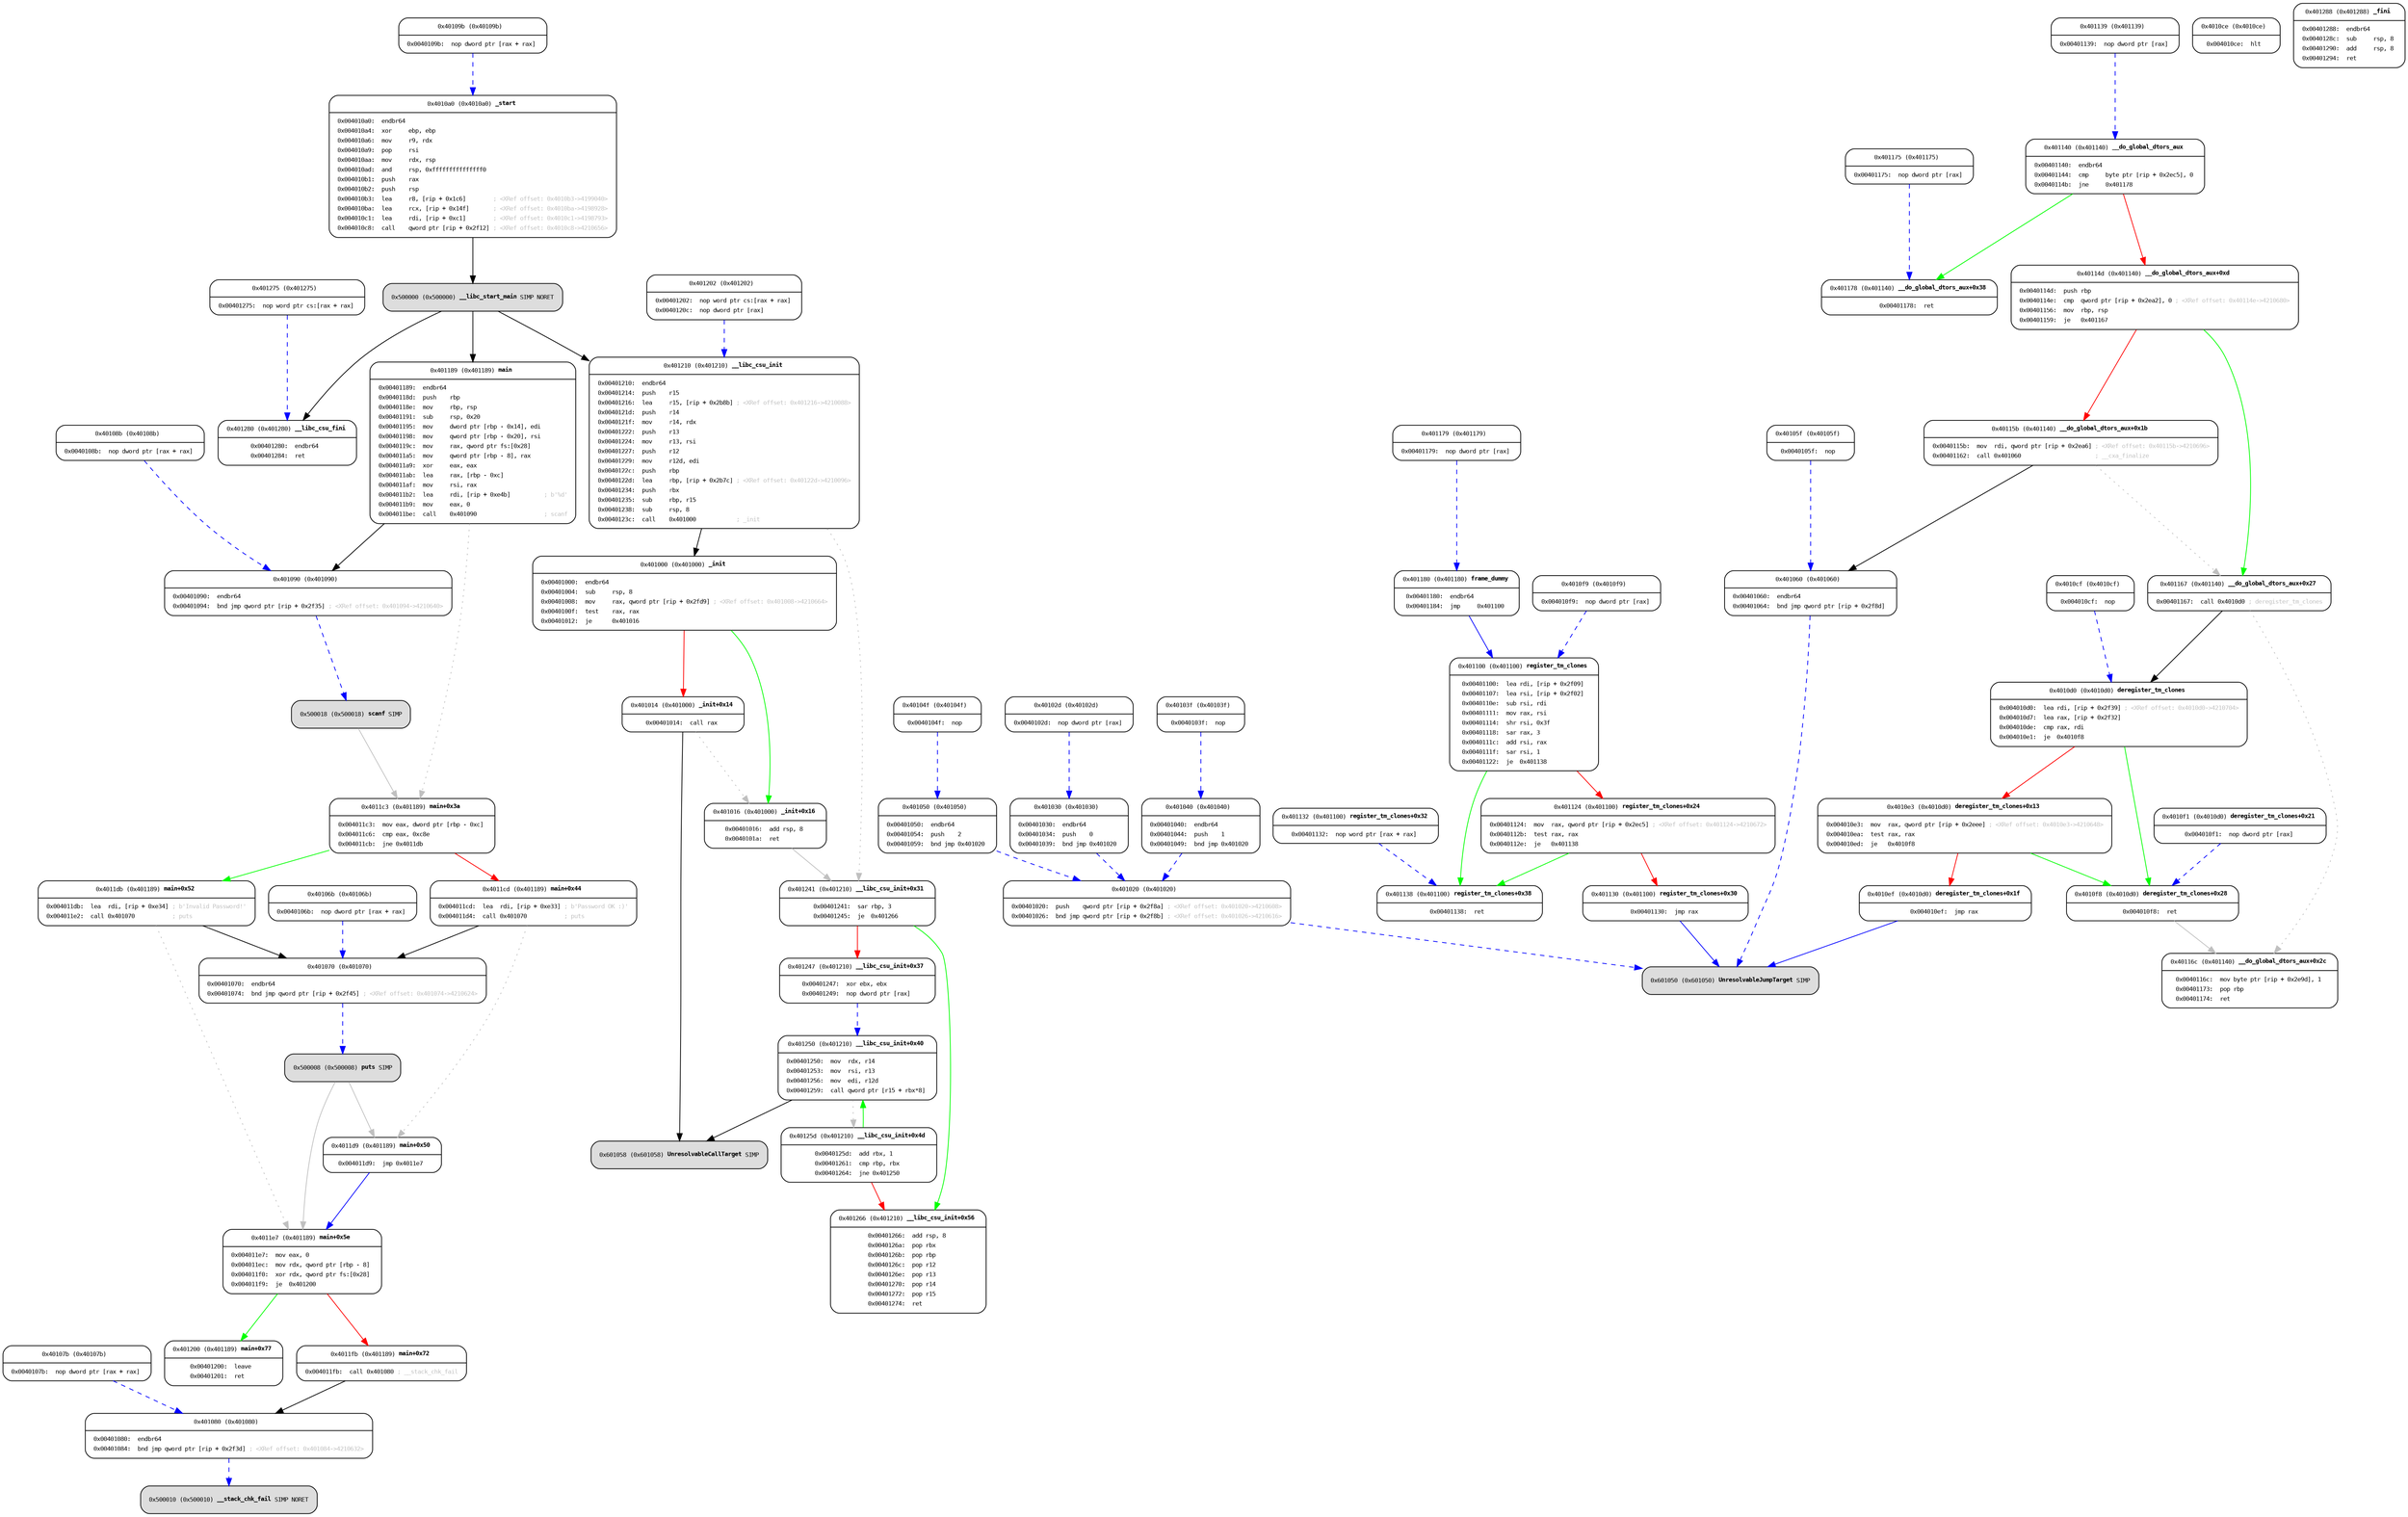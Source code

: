 digraph "" {
	graph [bb="0,0,3422.5,2005",
		labeljust=l,
		newrank=true,
		rankdir=TB
	];
	node [label="\N"];
	1	[fontname=monospace,
		fontsize=8.0,
		height=1.375,
		label=<{ <TABLE BORDER="0" CELLPADDING="1" ALIGN="LEFT"><TR><TD >0x401000</TD><TD >(0x401000)</TD><TD ><B>_init</B></TD><TD></TD></TR></TABLE>|<TABLE BORDER="0" CELLPADDING="1" ALIGN="LEFT"><TR><TD ALIGN="LEFT">0x00401000&#58;&nbsp;</TD><TD ALIGN="LEFT">endbr64</TD><TD></TD><TD></TD></TR><TR><TD ALIGN="LEFT">0x00401004&#58;&nbsp;</TD><TD ALIGN="LEFT">sub</TD><TD ALIGN="LEFT">rsp, 8</TD><TD></TD></TR><TR><TD ALIGN="LEFT">0x00401008&#58;&nbsp;</TD><TD ALIGN="LEFT">mov</TD><TD ALIGN="LEFT">rax, qword ptr [rip + 0x2fd9]</TD><TD ALIGN="LEFT"><FONT COLOR="gray">; &#60;XRef offset&#58; 0x401008-&#62;4210664&#62;</FONT></TD></TR><TR><TD ALIGN="LEFT">0x0040100f&#58;&nbsp;</TD><TD ALIGN="LEFT">test</TD><TD ALIGN="LEFT">rax, rax</TD><TD></TD></TR><TR><TD ALIGN="LEFT">0x00401012&#58;&nbsp;</TD><TD ALIGN="LEFT">je</TD><TD ALIGN="LEFT">0x401016</TD><TD></TD></TR></TABLE> }>,
		pos="203,1220.5",
		shape=Mrecord,
		width=5.6389];
	12	[fontname=monospace,
		fontsize=8.0,
		height=0.65278,
		label=<{ <TABLE BORDER="0" CELLPADDING="1" ALIGN="LEFT"><TR><TD >0x401014</TD><TD >(0x401000)</TD><TD ><B>_init+0x14</B></TD><TD></TD></TR></TABLE>|<TABLE BORDER="0" CELLPADDING="1" ALIGN="LEFT"><TR><TD ALIGN="LEFT">0x00401014&#58;&nbsp;</TD><TD ALIGN="LEFT">call</TD><TD ALIGN="LEFT">rax</TD><TD></TD></TR></TABLE> }>,
		pos="200,1059.5",
		shape=Mrecord,
		width=2.2639];
	1 -> 12	[color=red,
		fontname=monospace,
		fontsize=8.0,
		pos="e,200.42,1082.8 202.09,1171.4 201.61,1146 201.04,1115.5 200.61,1092.9"];
	11	[fontname=monospace,
		fontsize=8.0,
		height=0.83333,
		label=<{ <TABLE BORDER="0" CELLPADDING="1" ALIGN="LEFT"><TR><TD >0x401016</TD><TD >(0x401000)</TD><TD ><B>_init+0x16</B></TD><TD></TD></TR></TABLE>|<TABLE BORDER="0" CELLPADDING="1" ALIGN="LEFT"><TR><TD ALIGN="LEFT">0x00401016&#58;&nbsp;</TD><TD ALIGN="LEFT">add</TD><TD ALIGN="LEFT">rsp, 8</TD><TD></TD></TR><TR><TD ALIGN="LEFT">0x0040101a&#58;&nbsp;</TD><TD ALIGN="LEFT">ret</TD><TD></TD><TD></TD></TR></TABLE> }>,
		pos="310,911.5",
		shape=Mrecord,
		width=2.2639];
	1 -> 11	[color=green,
		fontname=monospace,
		fontsize=8.0,
		pos="e,313.53,941.19 264.44,1171.1 274.55,1160.3 283.75,1148.1 290,1135 318.26,1075.7 317.88,997.53 314.39,951.37"];
	12 -> 11	[color=gray,
		fontname=monospace,
		fontsize=8.0,
		pos="e,288.4,941.17 216.71,1036.3 234.08,1013.3 261.58,976.77 282.23,949.36",
		style=dotted];
	41	[fillcolor="#dddddd",
		fontname=monospace,
		fontsize=8.0,
		height=0.51389,
		label=<{ <TABLE BORDER="0" CELLPADDING="1" ALIGN="LEFT"><TR><TD >0x601058</TD><TD >(0x601058)</TD><TD ><B>UnresolvableCallTarget</B></TD><TD >SIMP</TD></TR></TABLE> }>,
		pos="196,475.5",
		shape=Mrecord,
		style=filled,
		width=3.2778];
	12 -> 41	[color=black,
		fontname=monospace,
		fontsize=8.0,
		pos="e,196.25,493.74 199.7,1036.2 199.14,992.74 198,893.48 198,810 198,810 198,810 198,705.5 198,632.72 196.98,546.93 196.39,503.95"];
	28	[fontname=monospace,
		fontsize=8.0,
		height=0.83333,
		label=<{ <TABLE BORDER="0" CELLPADDING="1" ALIGN="LEFT"><TR><TD >0x401241</TD><TD >(0x401210)</TD><TD ><B>__libc_csu_init+0x31</B></TD><TD></TD></TR></TABLE>|<TABLE BORDER="0" CELLPADDING="1" ALIGN="LEFT"><TR><TD ALIGN="LEFT">0x00401241&#58;&nbsp;</TD><TD ALIGN="LEFT">sar</TD><TD ALIGN="LEFT">rbp, 3</TD><TD></TD></TR><TR><TD ALIGN="LEFT">0x00401245&#58;&nbsp;</TD><TD ALIGN="LEFT">je</TD><TD ALIGN="LEFT">0x401266</TD><TD></TD></TR></TABLE> }>,
		pos="434,809",
		shape=Mrecord,
		width=2.8889];
	11 -> 28	[color=gray,
		fontname=monospace,
		fontsize=8.0,
		pos="e,398.71,838.6 345.2,881.97 359.34,870.51 375.78,857.19 390.64,845.14"];
	44	[fontname=monospace,
		fontsize=8.0,
		height=0.83333,
		label=<{ <TABLE BORDER="0" CELLPADDING="1" ALIGN="LEFT"><TR><TD >0x401020</TD><TD >(0x401020)</TD><TD></TD><TD></TD></TR></TABLE>|<TABLE BORDER="0" CELLPADDING="1" ALIGN="LEFT"><TR><TD ALIGN="LEFT">0x00401020&#58;&nbsp;</TD><TD ALIGN="LEFT">push</TD><TD ALIGN="LEFT">qword ptr [rip + 0x2f8a]</TD><TD ALIGN="LEFT"><FONT COLOR="gray">; &#60;XRef offset&#58; 0x401020-&#62;4210608&#62;</FONT></TD></TR><TR><TD ALIGN="LEFT">0x00401026&#58;&nbsp;</TD><TD ALIGN="LEFT">bnd jmp</TD><TD ALIGN="LEFT">qword ptr [rip + 0x2f8b]</TD><TD ALIGN="LEFT"><FONT COLOR="gray">; &#60;XRef offset&#58; 0x401026-&#62;4210616&#62;</FONT></TD></TR></TABLE> }>,
		pos="2471,809",
		shape=Mrecord,
		width=5.3333];
	26	[fillcolor="#dddddd",
		fontname=monospace,
		fontsize=8.0,
		height=0.51389,
		label=<{ <TABLE BORDER="0" CELLPADDING="1" ALIGN="LEFT"><TR><TD >0x601050</TD><TD >(0x601050)</TD><TD ><B>UnresolvableJumpTarget</B></TD><TD >SIMP</TD></TR></TABLE> }>,
		pos="2597,706.5",
		shape=Mrecord,
		style=filled,
		width=3.2778];
	44 -> 26	[color=blue,
		fontname=monospace,
		fontsize=8.0,
		pos="e,2575.4,724.75 2506.8,779.47 2525.9,764.17 2549.3,745.55 2567.4,731.08",
		style=dashed];
	64	[fontname=monospace,
		fontsize=8.0,
		height=0.65278,
		label=<{ <TABLE BORDER="0" CELLPADDING="1" ALIGN="LEFT"><TR><TD >0x40102d</TD><TD >(0x40102d)</TD><TD></TD><TD></TD></TR></TABLE>|<TABLE BORDER="0" CELLPADDING="1" ALIGN="LEFT"><TR><TD ALIGN="LEFT">0x0040102d&#58;&nbsp;</TD><TD ALIGN="LEFT">nop</TD><TD ALIGN="LEFT">dword ptr [rax]</TD><TD></TD></TR></TABLE> }>,
		pos="2264,1059.5",
		shape=Mrecord,
		width=2.375];
	61	[fontname=monospace,
		fontsize=8.0,
		height=1.0139,
		label=<{ <TABLE BORDER="0" CELLPADDING="1" ALIGN="LEFT"><TR><TD >0x401030</TD><TD >(0x401030)</TD><TD></TD><TD></TD></TR></TABLE>|<TABLE BORDER="0" CELLPADDING="1" ALIGN="LEFT"><TR><TD ALIGN="LEFT">0x00401030&#58;&nbsp;</TD><TD ALIGN="LEFT">endbr64</TD><TD></TD><TD></TD></TR><TR><TD ALIGN="LEFT">0x00401034&#58;&nbsp;</TD><TD ALIGN="LEFT">push</TD><TD ALIGN="LEFT">0</TD><TD></TD></TR><TR><TD ALIGN="LEFT">0x00401039&#58;&nbsp;</TD><TD ALIGN="LEFT">bnd jmp</TD><TD ALIGN="LEFT">0x401020</TD><TD></TD></TR></TABLE> }>,
		pos="2264,911.5",
		shape=Mrecord,
		width=2.1944];
	64 -> 61	[color=blue,
		fontname=monospace,
		fontsize=8.0,
		pos="e,2264,947.69 2264,1036.3 2264,1015.6 2264,983.87 2264,957.76",
		style=dashed];
	61 -> 44	[color=blue,
		fontname=monospace,
		fontsize=8.0,
		pos="e,2412.1,838.57 2336.1,875.49 2357.9,864.93 2381.6,853.38 2403.1,842.96",
		style=dashed];
	65	[fontname=monospace,
		fontsize=8.0,
		height=0.65278,
		label=<{ <TABLE BORDER="0" CELLPADDING="1" ALIGN="LEFT"><TR><TD >0x40103f</TD><TD >(0x40103f)</TD><TD></TD><TD></TD></TR></TABLE>|<TABLE BORDER="0" CELLPADDING="1" ALIGN="LEFT"><TR><TD ALIGN="LEFT">0x0040103f&#58;&nbsp;</TD><TD ALIGN="LEFT">nop</TD><TD></TD><TD></TD></TR></TABLE> }>,
		pos="2440,1059.5",
		shape=Mrecord,
		width=1.625];
	62	[fontname=monospace,
		fontsize=8.0,
		height=1.0139,
		label=<{ <TABLE BORDER="0" CELLPADDING="1" ALIGN="LEFT"><TR><TD >0x401040</TD><TD >(0x401040)</TD><TD></TD><TD></TD></TR></TABLE>|<TABLE BORDER="0" CELLPADDING="1" ALIGN="LEFT"><TR><TD ALIGN="LEFT">0x00401040&#58;&nbsp;</TD><TD ALIGN="LEFT">endbr64</TD><TD></TD><TD></TD></TR><TR><TD ALIGN="LEFT">0x00401044&#58;&nbsp;</TD><TD ALIGN="LEFT">push</TD><TD ALIGN="LEFT">1</TD><TD></TD></TR><TR><TD ALIGN="LEFT">0x00401049&#58;&nbsp;</TD><TD ALIGN="LEFT">bnd jmp</TD><TD ALIGN="LEFT">0x401020</TD><TD></TD></TR></TABLE> }>,
		pos="2440,911.5",
		shape=Mrecord,
		width=2.1944];
	65 -> 62	[color=blue,
		fontname=monospace,
		fontsize=8.0,
		pos="e,2440,947.69 2440,1036.3 2440,1015.6 2440,983.87 2440,957.76",
		style=dashed];
	62 -> 44	[color=blue,
		fontname=monospace,
		fontsize=8.0,
		pos="e,2462.2,838.66 2450.8,875.35 2453.5,866.63 2456.4,857.24 2459.2,848.38",
		style=dashed];
	66	[fontname=monospace,
		fontsize=8.0,
		height=0.65278,
		label=<{ <TABLE BORDER="0" CELLPADDING="1" ALIGN="LEFT"><TR><TD >0x40104f</TD><TD >(0x40104f)</TD><TD></TD><TD></TD></TR></TABLE>|<TABLE BORDER="0" CELLPADDING="1" ALIGN="LEFT"><TR><TD ALIGN="LEFT">0x0040104f&#58;&nbsp;</TD><TD ALIGN="LEFT">nop</TD><TD></TD><TD></TD></TR></TABLE> }>,
		pos="2616,1059.5",
		shape=Mrecord,
		width=1.625];
	63	[fontname=monospace,
		fontsize=8.0,
		height=1.0139,
		label=<{ <TABLE BORDER="0" CELLPADDING="1" ALIGN="LEFT"><TR><TD >0x401050</TD><TD >(0x401050)</TD><TD></TD><TD></TD></TR></TABLE>|<TABLE BORDER="0" CELLPADDING="1" ALIGN="LEFT"><TR><TD ALIGN="LEFT">0x00401050&#58;&nbsp;</TD><TD ALIGN="LEFT">endbr64</TD><TD></TD><TD></TD></TR><TR><TD ALIGN="LEFT">0x00401054&#58;&nbsp;</TD><TD ALIGN="LEFT">push</TD><TD ALIGN="LEFT">2</TD><TD></TD></TR><TR><TD ALIGN="LEFT">0x00401059&#58;&nbsp;</TD><TD ALIGN="LEFT">bnd jmp</TD><TD ALIGN="LEFT">0x401020</TD><TD></TD></TR></TABLE> }>,
		pos="2616,911.5",
		shape=Mrecord,
		width=2.1944];
	66 -> 63	[color=blue,
		fontname=monospace,
		fontsize=8.0,
		pos="e,2616,947.69 2616,1036.3 2616,1015.6 2616,983.87 2616,957.76",
		style=dashed];
	63 -> 44	[color=blue,
		fontname=monospace,
		fontsize=8.0,
		pos="e,2512.3,838.66 2565.3,875.35 2550.8,865.32 2535.1,854.4 2520.7,844.42",
		style=dashed];
	45	[fontname=monospace,
		fontsize=8.0,
		height=0.65278,
		label=<{ <TABLE BORDER="0" CELLPADDING="1" ALIGN="LEFT"><TR><TD >0x40105f</TD><TD >(0x40105f)</TD><TD></TD><TD></TD></TR></TABLE>|<TABLE BORDER="0" CELLPADDING="1" ALIGN="LEFT"><TR><TD ALIGN="LEFT">0x0040105f&#58;&nbsp;</TD><TD ALIGN="LEFT">nop</TD><TD></TD><TD></TD></TR></TABLE> }>,
		pos="2346,1420.5",
		shape=Mrecord,
		width=1.625];
	25	[fontname=monospace,
		fontsize=8.0,
		height=0.83333,
		label=<{ <TABLE BORDER="0" CELLPADDING="1" ALIGN="LEFT"><TR><TD >0x401060</TD><TD >(0x401060)</TD><TD></TD><TD></TD></TR></TABLE>|<TABLE BORDER="0" CELLPADDING="1" ALIGN="LEFT"><TR><TD ALIGN="LEFT">0x00401060&#58;&nbsp;</TD><TD ALIGN="LEFT">endbr64</TD><TD></TD><TD></TD></TR><TR><TD ALIGN="LEFT">0x00401064&#58;&nbsp;</TD><TD ALIGN="LEFT">bnd jmp</TD><TD ALIGN="LEFT">qword ptr [rip + 0x2f8d]</TD><TD></TD></TR></TABLE> }>,
		pos="2346,1220.5",
		shape=Mrecord,
		width=3.1944];
	45 -> 25	[color=blue,
		fontname=monospace,
		fontsize=8.0,
		pos="e,2346,1250.1 2346,1397.2 2346,1364 2346,1301.1 2346,1260.3",
		style=dashed];
	25 -> 26	[color=blue,
		fontname=monospace,
		fontsize=8.0,
		pos="e,2620.2,724.58 2461.4,1204.7 2547,1191.3 2653.8,1168.4 2683,1135 2759.3,1047.7 2722.6,989.43 2704,875 2696.8,830.61 2696.1,816.97 \
2672,779 2660.5,760.8 2643.3,743.98 2628.3,731.22",
		style=dashed];
	46	[fontname=monospace,
		fontsize=8.0,
		height=0.65278,
		label=<{ <TABLE BORDER="0" CELLPADDING="1" ALIGN="LEFT"><TR><TD >0x40106b</TD><TD >(0x40106b)</TD><TD></TD><TD></TD></TR></TABLE>|<TABLE BORDER="0" CELLPADDING="1" ALIGN="LEFT"><TR><TD ALIGN="LEFT">0x0040106b&#58;&nbsp;</TD><TD ALIGN="LEFT">nop</TD><TD ALIGN="LEFT">dword ptr [rax + rax]</TD><TD></TD></TR></TABLE> }>,
		pos="1013,809",
		shape=Mrecord,
		width=2.75];
	33	[fontname=monospace,
		fontsize=8.0,
		height=0.83333,
		label=<{ <TABLE BORDER="0" CELLPADDING="1" ALIGN="LEFT"><TR><TD >0x401070</TD><TD >(0x401070)</TD><TD></TD><TD></TD></TR></TABLE>|<TABLE BORDER="0" CELLPADDING="1" ALIGN="LEFT"><TR><TD ALIGN="LEFT">0x00401070&#58;&nbsp;</TD><TD ALIGN="LEFT">endbr64</TD><TD></TD><TD></TD></TR><TR><TD ALIGN="LEFT">0x00401074&#58;&nbsp;</TD><TD ALIGN="LEFT">bnd jmp</TD><TD ALIGN="LEFT">qword ptr [rip + 0x2f45]</TD><TD ALIGN="LEFT"><FONT COLOR="gray">; &#60;XRef offset&#58; 0x401074-&#62;4210624&#62;</FONT></TD></TR></TABLE> }>,
		pos="1013,706.5",
		shape=Mrecord,
		width=5.3333];
	46 -> 33	[color=blue,
		fontname=monospace,
		fontsize=8.0,
		pos="e,1013,736.24 1013,785.7 1013,774.2 1013,759.84 1013,746.57",
		style=dashed];
	34	[fillcolor="#dddddd",
		fontname=monospace,
		fontsize=8.0,
		height=0.51389,
		label=<{ <TABLE BORDER="0" CELLPADDING="1" ALIGN="LEFT"><TR><TD >0x500008</TD><TD >(0x500008)</TD><TD ><B>puts</B></TD><TD >SIMP</TD></TR></TABLE> }>,
		pos="1013,591",
		shape=Mrecord,
		style=filled,
		width=2.1528];
	33 -> 34	[color=blue,
		fontname=monospace,
		fontsize=8.0,
		pos="e,1013,609.32 1013,676.86 1013,659.24 1013,636.78 1013,619.4",
		style=dashed];
	47	[fontname=monospace,
		fontsize=8.0,
		height=0.65278,
		label=<{ <TABLE BORDER="0" CELLPADDING="1" ALIGN="LEFT"><TR><TD >0x40107b</TD><TD >(0x40107b)</TD><TD></TD><TD></TD></TR></TABLE>|<TABLE BORDER="0" CELLPADDING="1" ALIGN="LEFT"><TR><TD ALIGN="LEFT">0x0040107b&#58;&nbsp;</TD><TD ALIGN="LEFT">nop</TD><TD ALIGN="LEFT">dword ptr [rax + rax]</TD><TD></TD></TR></TABLE> }>,
		pos="1261,199",
		shape=Mrecord,
		width=2.75];
	38	[fontname=monospace,
		fontsize=8.0,
		height=0.83333,
		label=<{ <TABLE BORDER="0" CELLPADDING="1" ALIGN="LEFT"><TR><TD >0x401080</TD><TD >(0x401080)</TD><TD></TD><TD></TD></TR></TABLE>|<TABLE BORDER="0" CELLPADDING="1" ALIGN="LEFT"><TR><TD ALIGN="LEFT">0x00401080&#58;&nbsp;</TD><TD ALIGN="LEFT">endbr64</TD><TD></TD><TD></TD></TR><TR><TD ALIGN="LEFT">0x00401084&#58;&nbsp;</TD><TD ALIGN="LEFT">bnd jmp</TD><TD ALIGN="LEFT">qword ptr [rip + 0x2f3d]</TD><TD ALIGN="LEFT"><FONT COLOR="gray">; &#60;XRef offset&#58; 0x401084-&#62;4210632&#62;</FONT></TD></TR></TABLE> }>,
		pos="1057,103",
		shape=Mrecord,
		width=5.3333];
	47 -> 38	[color=blue,
		fontname=monospace,
		fontsize=8.0,
		pos="e,1119.2,132.67 1213.2,175.96 1188,164.36 1156.6,149.9 1128.6,136.99",
		style=dashed];
	39	[fillcolor="#dddddd",
		fontname=monospace,
		fontsize=8.0,
		height=0.51389,
		label=<{ <TABLE BORDER="0" CELLPADDING="1" ALIGN="LEFT"><TR><TD >0x500010</TD><TD >(0x500010)</TD><TD ><B>__stack_chk_fail</B></TD><TD >SIMP NORET</TD></TR></TABLE> }>,
		pos="1057,18.5",
		shape=Mrecord,
		style=filled,
		width=3.2778];
	38 -> 39	[color=blue,
		fontname=monospace,
		fontsize=8.0,
		pos="e,1057,36.914 1057,73.146 1057,64.651 1057,55.383 1057,46.977",
		style=dashed];
	48	[fontname=monospace,
		fontsize=8.0,
		height=0.65278,
		label=<{ <TABLE BORDER="0" CELLPADDING="1" ALIGN="LEFT"><TR><TD >0x40108b</TD><TD >(0x40108b)</TD><TD></TD><TD></TD></TR></TABLE>|<TABLE BORDER="0" CELLPADDING="1" ALIGN="LEFT"><TR><TD ALIGN="LEFT">0x0040108b&#58;&nbsp;</TD><TD ALIGN="LEFT">nop</TD><TD ALIGN="LEFT">dword ptr [rax + rax]</TD><TD></TD></TR></TABLE> }>,
		pos="1106,1420.5",
		shape=Mrecord,
		width=2.75];
	19	[fontname=monospace,
		fontsize=8.0,
		height=0.83333,
		label=<{ <TABLE BORDER="0" CELLPADDING="1" ALIGN="LEFT"><TR><TD >0x401090</TD><TD >(0x401090)</TD><TD></TD><TD></TD></TR></TABLE>|<TABLE BORDER="0" CELLPADDING="1" ALIGN="LEFT"><TR><TD ALIGN="LEFT">0x00401090&#58;&nbsp;</TD><TD ALIGN="LEFT">endbr64</TD><TD></TD><TD></TD></TR><TR><TD ALIGN="LEFT">0x00401094&#58;&nbsp;</TD><TD ALIGN="LEFT">bnd jmp</TD><TD ALIGN="LEFT">qword ptr [rip + 0x2f35]</TD><TD ALIGN="LEFT"><FONT COLOR="gray">; &#60;XRef offset&#58; 0x401094-&#62;4210640&#62;</FONT></TD></TR></TABLE> }>,
		pos="868,1220.5",
		shape=Mrecord,
		width=5.3333];
	48 -> 19	[color=blue,
		fontname=monospace,
		fontsize=8.0,
		pos="e,917.3,1250.1 1087.2,1397.1 1066.5,1373.1 1031.5,1334.6 997,1306 974.99,1287.7 948.88,1270 925.93,1255.5",
		style=dashed];
	24	[fillcolor="#dddddd",
		fontname=monospace,
		fontsize=8.0,
		height=0.51389,
		label=<{ <TABLE BORDER="0" CELLPADDING="1" ALIGN="LEFT"><TR><TD >0x500018</TD><TD >(0x500018)</TD><TD ><B>scanf</B></TD><TD >SIMP</TD></TR></TABLE> }>,
		pos="812,1059.5",
		shape=Mrecord,
		style=filled,
		width=2.2083];
	19 -> 24	[color=blue,
		fontname=monospace,
		fontsize=8.0,
		pos="e,818.09,1077.8 857.86,1190.7 847.53,1161.4 831.63,1116.2 821.53,1087.6",
		style=dashed];
	49	[fontname=monospace,
		fontsize=8.0,
		height=0.65278,
		label=<{ <TABLE BORDER="0" CELLPADDING="1" ALIGN="LEFT"><TR><TD >0x40109b</TD><TD >(0x40109b)</TD><TD></TD><TD></TD></TR></TABLE>|<TABLE BORDER="0" CELLPADDING="1" ALIGN="LEFT"><TR><TD ALIGN="LEFT">0x0040109b&#58;&nbsp;</TD><TD ALIGN="LEFT">nop</TD><TD ALIGN="LEFT">dword ptr [rax + rax]</TD><TD></TD></TR></TABLE> }>,
		pos="648,1962",
		shape=Mrecord,
		width=2.75];
	0	[fontname=monospace,
		fontsize=8.0,
		height=2.6389,
		label=<{ <TABLE BORDER="0" CELLPADDING="1" ALIGN="LEFT"><TR><TD >0x4010a0</TD><TD >(0x4010a0)</TD><TD ><B>_start</B></TD><TD></TD></TR></TABLE>|<TABLE BORDER="0" CELLPADDING="1" ALIGN="LEFT"><TR><TD ALIGN="LEFT">0x004010a0&#58;&nbsp;</TD><TD ALIGN="LEFT">endbr64</TD><TD></TD><TD></TD></TR><TR><TD ALIGN="LEFT">0x004010a4&#58;&nbsp;</TD><TD ALIGN="LEFT">xor</TD><TD ALIGN="LEFT">ebp, ebp</TD><TD></TD></TR><TR><TD ALIGN="LEFT">0x004010a6&#58;&nbsp;</TD><TD ALIGN="LEFT">mov</TD><TD ALIGN="LEFT">r9, rdx</TD><TD></TD></TR><TR><TD ALIGN="LEFT">0x004010a9&#58;&nbsp;</TD><TD ALIGN="LEFT">pop</TD><TD ALIGN="LEFT">rsi</TD><TD></TD></TR><TR><TD ALIGN="LEFT">0x004010aa&#58;&nbsp;</TD><TD ALIGN="LEFT">mov</TD><TD ALIGN="LEFT">rdx, rsp</TD><TD></TD></TR><TR><TD ALIGN="LEFT">0x004010ad&#58;&nbsp;</TD><TD ALIGN="LEFT">and</TD><TD ALIGN="LEFT">rsp, 0xfffffffffffffff0</TD><TD></TD></TR><TR><TD ALIGN="LEFT">0x004010b1&#58;&nbsp;</TD><TD ALIGN="LEFT">push</TD><TD ALIGN="LEFT">rax</TD><TD></TD></TR><TR><TD ALIGN="LEFT">0x004010b2&#58;&nbsp;</TD><TD ALIGN="LEFT">push</TD><TD ALIGN="LEFT">rsp</TD><TD></TD></TR><TR><TD ALIGN="LEFT">0x004010b3&#58;&nbsp;</TD><TD ALIGN="LEFT">lea</TD><TD ALIGN="LEFT">r8, [rip + 0x1c6]</TD><TD ALIGN="LEFT"><FONT COLOR="gray">; &#60;XRef offset&#58; 0x4010b3-&#62;4199040&#62;</FONT></TD></TR><TR><TD ALIGN="LEFT">0x004010ba&#58;&nbsp;</TD><TD ALIGN="LEFT">lea</TD><TD ALIGN="LEFT">rcx, [rip + 0x14f]</TD><TD ALIGN="LEFT"><FONT COLOR="gray">; &#60;XRef offset&#58; 0x4010ba-&#62;4198928&#62;</FONT></TD></TR><TR><TD ALIGN="LEFT">0x004010c1&#58;&nbsp;</TD><TD ALIGN="LEFT">lea</TD><TD ALIGN="LEFT">rdi, [rip + 0xc1]</TD><TD ALIGN="LEFT"><FONT COLOR="gray">; &#60;XRef offset&#58; 0x4010c1-&#62;4198793&#62;</FONT></TD></TR><TR><TD ALIGN="LEFT">0x004010c8&#58;&nbsp;</TD><TD ALIGN="LEFT">call</TD><TD ALIGN="LEFT">qword ptr [rip + 0x2f12]</TD><TD ALIGN="LEFT"><FONT COLOR="gray">; &#60;XRef offset&#58; 0x4010c8-&#62;4210656&#62;</FONT></TD></TR></TABLE> }>,
		pos="648,1788",
		shape=Mrecord,
		width=5.3333];
	49 -> 0	[color=blue,
		fontname=monospace,
		fontsize=8.0,
		pos="e,648,1882.7 648,1938.9 648,1926.6 648,1910.3 648,1893",
		style=dashed];
	10	[fillcolor="#dddddd",
		fontname=monospace,
		fontsize=8.0,
		height=0.51389,
		label=<{ <TABLE BORDER="0" CELLPADDING="1" ALIGN="LEFT"><TR><TD >0x500000</TD><TD >(0x500000)</TD><TD ><B>__libc_start_main</B></TD><TD >SIMP NORET</TD></TR></TABLE> }>,
		pos="648,1614",
		shape=Mrecord,
		style=filled,
		width=3.3333];
	0 -> 10	[color=black,
		fontname=monospace,
		fontsize=8.0,
		pos="e,648,1632.1 648,1693.5 648,1674.8 648,1656.6 648,1642.5"];
	50	[fontname=monospace,
		fontsize=8.0,
		height=0.65278,
		label=<{ <TABLE BORDER="0" CELLPADDING="1" ALIGN="LEFT"><TR><TD >0x4010ce</TD><TD >(0x4010ce)</TD><TD></TD><TD></TD></TR></TABLE>|<TABLE BORDER="0" CELLPADDING="1" ALIGN="LEFT"><TR><TD ALIGN="LEFT">0x004010ce&#58;&nbsp;</TD><TD ALIGN="LEFT">hlt</TD><TD></TD><TD></TD></TR></TABLE> }>,
		pos="1681,1962",
		shape=Mrecord,
		width=1.625];
	51	[fontname=monospace,
		fontsize=8.0,
		height=0.65278,
		label=<{ <TABLE BORDER="0" CELLPADDING="1" ALIGN="LEFT"><TR><TD >0x4010cf</TD><TD >(0x4010cf)</TD><TD></TD><TD></TD></TR></TABLE>|<TABLE BORDER="0" CELLPADDING="1" ALIGN="LEFT"><TR><TD ALIGN="LEFT">0x004010cf&#58;&nbsp;</TD><TD ALIGN="LEFT">nop</TD><TD></TD><TD></TD></TR></TABLE> }>,
		pos="1671,1220.5",
		shape=Mrecord,
		width=1.625];
	2	[fontname=monospace,
		fontsize=8.0,
		height=1.1944,
		label=<{ <TABLE BORDER="0" CELLPADDING="1" ALIGN="LEFT"><TR><TD >0x4010d0</TD><TD >(0x4010d0)</TD><TD ><B>deregister_tm_clones</B></TD><TD></TD></TR></TABLE>|<TABLE BORDER="0" CELLPADDING="1" ALIGN="LEFT"><TR><TD ALIGN="LEFT">0x004010d0&#58;&nbsp;</TD><TD ALIGN="LEFT">lea</TD><TD ALIGN="LEFT">rdi, [rip + 0x2f39]</TD><TD ALIGN="LEFT"><FONT COLOR="gray">; &#60;XRef offset&#58; 0x4010d0-&#62;4210704&#62;</FONT></TD></TR><TR><TD ALIGN="LEFT">0x004010d7&#58;&nbsp;</TD><TD ALIGN="LEFT">lea</TD><TD ALIGN="LEFT">rax, [rip + 0x2f32]</TD><TD></TD></TR><TR><TD ALIGN="LEFT">0x004010de&#58;&nbsp;</TD><TD ALIGN="LEFT">cmp</TD><TD ALIGN="LEFT">rax, rdi</TD><TD></TD></TR><TR><TD ALIGN="LEFT">0x004010e1&#58;&nbsp;</TD><TD ALIGN="LEFT">je</TD><TD ALIGN="LEFT">0x4010f8</TD><TD></TD></TR></TABLE> }>,
		pos="1665,1059.5",
		shape=Mrecord,
		width=4.7639];
	51 -> 2	[color=blue,
		fontname=monospace,
		fontsize=8.0,
		pos="e,1666.6,1102.1 1670.2,1197.4 1669.3,1175.5 1668,1141.2 1667,1112.4",
		style=dashed];
	14	[fontname=monospace,
		fontsize=8.0,
		height=1.0139,
		label=<{ <TABLE BORDER="0" CELLPADDING="1" ALIGN="LEFT"><TR><TD >0x4010e3</TD><TD >(0x4010d0)</TD><TD ><B>deregister_tm_clones+0x13</B></TD><TD></TD></TR></TABLE>|<TABLE BORDER="0" CELLPADDING="1" ALIGN="LEFT"><TR><TD ALIGN="LEFT">0x004010e3&#58;&nbsp;</TD><TD ALIGN="LEFT">mov</TD><TD ALIGN="LEFT">rax, qword ptr [rip + 0x2eee]</TD><TD ALIGN="LEFT"><FONT COLOR="gray">; &#60;XRef offset&#58; 0x4010e3-&#62;4210648&#62;</FONT></TD></TR><TR><TD ALIGN="LEFT">0x004010ea&#58;&nbsp;</TD><TD ALIGN="LEFT">test</TD><TD ALIGN="LEFT">rax, rax</TD><TD></TD></TR><TR><TD ALIGN="LEFT">0x004010ed&#58;&nbsp;</TD><TD ALIGN="LEFT">je</TD><TD ALIGN="LEFT">0x4010f8</TD><TD></TD></TR></TABLE> }>,
		pos="1970,911.5",
		shape=Mrecord,
		width=5.4583];
	2 -> 14	[color=red,
		fontname=monospace,
		fontsize=8.0,
		pos="e,1896.8,947.53 1752,1016.9 1794.6,996.44 1845.7,971.99 1887.7,951.88"];
	13	[fontname=monospace,
		fontsize=8.0,
		height=0.65278,
		label=<{ <TABLE BORDER="0" CELLPADDING="1" ALIGN="LEFT"><TR><TD >0x4010f8</TD><TD >(0x4010d0)</TD><TD ><B>deregister_tm_clones+0x28</B></TD><TD></TD></TR></TABLE>|<TABLE BORDER="0" CELLPADDING="1" ALIGN="LEFT"><TR><TD ALIGN="LEFT">0x004010f8&#58;&nbsp;</TD><TD ALIGN="LEFT">ret</TD><TD></TD><TD></TD></TR></TABLE> }>,
		pos="1621,809",
		shape=Mrecord,
		width=3.1944];
	2 -> 13	[color=green,
		fontname=monospace,
		fontsize=8.0,
		pos="e,1563.2,832.13 1581.8,1016.9 1555.9,999.46 1530.3,976.48 1516,948 1501.4,919.02 1500.2,903.34 1516,875 1524.7,859.34 1538.9,846.98 \
1554.1,837.43"];
	20	[fontname=monospace,
		fontsize=8.0,
		height=0.65278,
		label=<{ <TABLE BORDER="0" CELLPADDING="1" ALIGN="LEFT"><TR><TD >0x4010ef</TD><TD >(0x4010d0)</TD><TD ><B>deregister_tm_clones+0x1f</B></TD><TD></TD></TR></TABLE>|<TABLE BORDER="0" CELLPADDING="1" ALIGN="LEFT"><TR><TD ALIGN="LEFT">0x004010ef&#58;&nbsp;</TD><TD ALIGN="LEFT">jmp</TD><TD ALIGN="LEFT">rax</TD><TD></TD></TR></TABLE> }>,
		pos="2074,809",
		shape=Mrecord,
		width=3.1944];
	14 -> 20	[color=red,
		fontname=monospace,
		fontsize=8.0,
		pos="e,2051.1,832.11 2006.4,875.35 2018.6,863.56 2032,850.54 2043.7,839.25"];
	14 -> 13	[color=green,
		fontname=monospace,
		fontsize=8.0,
		pos="e,1697.5,832.02 1848.4,875.49 1801.9,862.09 1749.8,847.09 1707.2,834.83"];
	20 -> 26	[color=blue,
		fontname=monospace,
		fontsize=8.0,
		pos="e,2508.4,724.52 2188.8,785.94 2281.4,768.14 2410.4,743.36 2498.4,726.44"];
	57	[fontname=monospace,
		fontsize=8.0,
		height=0.65278,
		label=<{ <TABLE BORDER="0" CELLPADDING="1" ALIGN="LEFT"><TR><TD >0x4010f1</TD><TD >(0x4010d0)</TD><TD ><B>deregister_tm_clones+0x21</B></TD><TD></TD></TR></TABLE>|<TABLE BORDER="0" CELLPADDING="1" ALIGN="LEFT"><TR><TD ALIGN="LEFT">0x004010f1&#58;&nbsp;</TD><TD ALIGN="LEFT">nop</TD><TD ALIGN="LEFT">dword ptr [rax]</TD><TD></TD></TR></TABLE> }>,
		pos="1640,911.5",
		shape=Mrecord,
		width=3.1944];
	57 -> 13	[color=blue,
		fontname=monospace,
		fontsize=8.0,
		pos="e,1625.2,832.24 1635.8,888.2 1633.2,874.66 1629.9,857.17 1627.1,842.16",
		style=dashed];
	27	[fontname=monospace,
		fontsize=8.0,
		height=1.0139,
		label=<{ <TABLE BORDER="0" CELLPADDING="1" ALIGN="LEFT"><TR><TD >0x40116c</TD><TD >(0x401140)</TD><TD ><B>__do_global_dtors_aux+0x2c</B></TD><TD></TD></TR></TABLE>|<TABLE BORDER="0" CELLPADDING="1" ALIGN="LEFT"><TR><TD ALIGN="LEFT">0x0040116c&#58;&nbsp;</TD><TD ALIGN="LEFT">mov</TD><TD ALIGN="LEFT">byte ptr [rip + 0x2e9d], 1</TD><TD></TD></TR><TR><TD ALIGN="LEFT">0x00401173&#58;&nbsp;</TD><TD ALIGN="LEFT">pop</TD><TD ALIGN="LEFT">rbp</TD><TD></TD></TR><TR><TD ALIGN="LEFT">0x00401174&#58;&nbsp;</TD><TD ALIGN="LEFT">ret</TD><TD></TD><TD></TD></TR></TABLE> }>,
		pos="1549,706.5",
		shape=Mrecord,
		width=3.2639];
	13 -> 27	[color=gray,
		fontname=monospace,
		fontsize=8.0,
		pos="e,1574.3,742.77 1605,785.7 1597.7,775.45 1588.7,762.94 1580.1,750.95"];
	52	[fontname=monospace,
		fontsize=8.0,
		height=0.65278,
		label=<{ <TABLE BORDER="0" CELLPADDING="1" ALIGN="LEFT"><TR><TD >0x4010f9</TD><TD >(0x4010f9)</TD><TD></TD><TD></TD></TR></TABLE>|<TABLE BORDER="0" CELLPADDING="1" ALIGN="LEFT"><TR><TD ALIGN="LEFT">0x004010f9&#58;&nbsp;</TD><TD ALIGN="LEFT">nop</TD><TD ALIGN="LEFT">dword ptr [rax]</TD><TD></TD></TR></TABLE> }>,
		pos="3207,1220.5",
		shape=Mrecord,
		width=2.375];
	3	[fontname=monospace,
		fontsize=8.0,
		height=2.0972,
		label=<{ <TABLE BORDER="0" CELLPADDING="1" ALIGN="LEFT"><TR><TD >0x401100</TD><TD >(0x401100)</TD><TD ><B>register_tm_clones</B></TD><TD></TD></TR></TABLE>|<TABLE BORDER="0" CELLPADDING="1" ALIGN="LEFT"><TR><TD ALIGN="LEFT">0x00401100&#58;&nbsp;</TD><TD ALIGN="LEFT">lea</TD><TD ALIGN="LEFT">rdi, [rip + 0x2f09]</TD><TD></TD></TR><TR><TD ALIGN="LEFT">0x00401107&#58;&nbsp;</TD><TD ALIGN="LEFT">lea</TD><TD ALIGN="LEFT">rsi, [rip + 0x2f02]</TD><TD></TD></TR><TR><TD ALIGN="LEFT">0x0040110e&#58;&nbsp;</TD><TD ALIGN="LEFT">sub</TD><TD ALIGN="LEFT">rsi, rdi</TD><TD></TD></TR><TR><TD ALIGN="LEFT">0x00401111&#58;&nbsp;</TD><TD ALIGN="LEFT">mov</TD><TD ALIGN="LEFT">rax, rsi</TD><TD></TD></TR><TR><TD ALIGN="LEFT">0x00401114&#58;&nbsp;</TD><TD ALIGN="LEFT">shr</TD><TD ALIGN="LEFT">rsi, 0x3f</TD><TD></TD></TR><TR><TD ALIGN="LEFT">0x00401118&#58;&nbsp;</TD><TD ALIGN="LEFT">sar</TD><TD ALIGN="LEFT">rax, 3</TD><TD></TD></TR><TR><TD ALIGN="LEFT">0x0040111c&#58;&nbsp;</TD><TD ALIGN="LEFT">add</TD><TD ALIGN="LEFT">rsi, rax</TD><TD></TD></TR><TR><TD ALIGN="LEFT">0x0040111f&#58;&nbsp;</TD><TD ALIGN="LEFT">sar</TD><TD ALIGN="LEFT">rsi, 1</TD><TD></TD></TR><TR><TD ALIGN="LEFT">0x00401122&#58;&nbsp;</TD><TD ALIGN="LEFT">je</TD><TD ALIGN="LEFT">0x401138</TD><TD></TD></TR></TABLE> }>,
		pos="3113,1059.5",
		shape=Mrecord,
		width=2.7639];
	52 -> 3	[color=blue,
		fontname=monospace,
		fontsize=8.0,
		pos="e,3156.8,1134.5 3193.9,1197.4 3185.4,1183 3173.8,1163.4 3162,1143.4",
		style=dashed];
	16	[fontname=monospace,
		fontsize=8.0,
		height=1.0139,
		label=<{ <TABLE BORDER="0" CELLPADDING="1" ALIGN="LEFT"><TR><TD >0x401124</TD><TD >(0x401100)</TD><TD ><B>register_tm_clones+0x24</B></TD><TD></TD></TR></TABLE>|<TABLE BORDER="0" CELLPADDING="1" ALIGN="LEFT"><TR><TD ALIGN="LEFT">0x00401124&#58;&nbsp;</TD><TD ALIGN="LEFT">mov</TD><TD ALIGN="LEFT">rax, qword ptr [rip + 0x2ec5]</TD><TD ALIGN="LEFT"><FONT COLOR="gray">; &#60;XRef offset&#58; 0x401124-&#62;4210672&#62;</FONT></TD></TR><TR><TD ALIGN="LEFT">0x0040112b&#58;&nbsp;</TD><TD ALIGN="LEFT">test</TD><TD ALIGN="LEFT">rax, rax</TD><TD></TD></TR><TR><TD ALIGN="LEFT">0x0040112e&#58;&nbsp;</TD><TD ALIGN="LEFT">je</TD><TD ALIGN="LEFT">0x401138</TD><TD></TD></TR></TABLE> }>,
		pos="3226,911.5",
		shape=Mrecord,
		width=5.4583];
	3 -> 16	[color=red,
		fontname=monospace,
		fontsize=8.0,
		pos="e,3198.6,947.86 3170.5,984.22 3178,974.51 3185.5,964.83 3192.4,955.87"];
	15	[fontname=monospace,
		fontsize=8.0,
		height=0.65278,
		label=<{ <TABLE BORDER="0" CELLPADDING="1" ALIGN="LEFT"><TR><TD >0x401138</TD><TD >(0x401100)</TD><TD ><B>register_tm_clones+0x38</B></TD><TD></TD></TR></TABLE>|<TABLE BORDER="0" CELLPADDING="1" ALIGN="LEFT"><TR><TD ALIGN="LEFT">0x00401138&#58;&nbsp;</TD><TD ALIGN="LEFT">ret</TD><TD></TD><TD></TD></TR></TABLE> }>,
		pos="2987,809",
		shape=Mrecord,
		width=3.0694];
	3 -> 15	[color=green,
		fontname=monospace,
		fontsize=8.0,
		pos="e,2989.1,832.11 3042.8,984.19 3034.2,972.66 3026.3,960.43 3020,948 3002.9,914.11 2994.4,871.03 2990.4,842.09"];
	21	[fontname=monospace,
		fontsize=8.0,
		height=0.65278,
		label=<{ <TABLE BORDER="0" CELLPADDING="1" ALIGN="LEFT"><TR><TD >0x401130</TD><TD >(0x401100)</TD><TD ><B>register_tm_clones+0x30</B></TD><TD></TD></TR></TABLE>|<TABLE BORDER="0" CELLPADDING="1" ALIGN="LEFT"><TR><TD ALIGN="LEFT">0x00401130&#58;&nbsp;</TD><TD ALIGN="LEFT">jmp</TD><TD ALIGN="LEFT">rax</TD><TD></TD></TR></TABLE> }>,
		pos="3226,809",
		shape=Mrecord,
		width=3.0694];
	16 -> 21	[color=red,
		fontname=monospace,
		fontsize=8.0,
		pos="e,3226,832.11 3226,875.35 3226,864.57 3226,852.76 3226,842.19"];
	16 -> 15	[color=green,
		fontname=monospace,
		fontsize=8.0,
		pos="e,3039.4,832.02 3142.7,875.49 3111.9,862.51 3077.5,848.04 3048.8,836"];
	21 -> 26	[color=blue,
		fontname=monospace,
		fontsize=8.0,
		pos="e,2715,720.77 3139,785.93 3128,783.43 3116.7,781.05 3106,779 2977.2,754.44 2828.5,734.52 2725.2,722"];
	58	[fontname=monospace,
		fontsize=8.0,
		height=0.65278,
		label=<{ <TABLE BORDER="0" CELLPADDING="1" ALIGN="LEFT"><TR><TD >0x401132</TD><TD >(0x401100)</TD><TD ><B>register_tm_clones+0x32</B></TD><TD></TD></TR></TABLE>|<TABLE BORDER="0" CELLPADDING="1" ALIGN="LEFT"><TR><TD ALIGN="LEFT">0x00401132&#58;&nbsp;</TD><TD ALIGN="LEFT">nop</TD><TD ALIGN="LEFT">word ptr [rax + rax]</TD><TD></TD></TR></TABLE> }>,
		pos="2862,911.5",
		shape=Mrecord,
		width=3.0694];
	58 -> 15	[color=blue,
		fontname=monospace,
		fontsize=8.0,
		pos="e,2959.6,832 2889.4,888.44 2907.7,873.72 2932,854.21 2951.8,838.34",
		style=dashed];
	53	[fontname=monospace,
		fontsize=8.0,
		height=0.65278,
		label=<{ <TABLE BORDER="0" CELLPADDING="1" ALIGN="LEFT"><TR><TD >0x401139</TD><TD >(0x401139)</TD><TD></TD><TD></TD></TR></TABLE>|<TABLE BORDER="0" CELLPADDING="1" ALIGN="LEFT"><TR><TD ALIGN="LEFT">0x00401139&#58;&nbsp;</TD><TD ALIGN="LEFT">nop</TD><TD ALIGN="LEFT">dword ptr [rax]</TD><TD></TD></TR></TABLE> }>,
		pos="1519,1962",
		shape=Mrecord,
		width=2.375];
	4	[fontname=monospace,
		fontsize=8.0,
		height=1.0139,
		label=<{ <TABLE BORDER="0" CELLPADDING="1" ALIGN="LEFT"><TR><TD >0x401140</TD><TD >(0x401140)</TD><TD ><B>__do_global_dtors_aux</B></TD><TD></TD></TR></TABLE>|<TABLE BORDER="0" CELLPADDING="1" ALIGN="LEFT"><TR><TD ALIGN="LEFT">0x00401140&#58;&nbsp;</TD><TD ALIGN="LEFT">endbr64</TD><TD></TD><TD></TD></TR><TR><TD ALIGN="LEFT">0x00401144&#58;&nbsp;</TD><TD ALIGN="LEFT">cmp</TD><TD ALIGN="LEFT">byte ptr [rip + 0x2ec5], 0</TD><TD></TD></TR><TR><TD ALIGN="LEFT">0x0040114b&#58;&nbsp;</TD><TD ALIGN="LEFT">jne</TD><TD ALIGN="LEFT">0x401178</TD><TD></TD></TR></TABLE> }>,
		pos="1519,1788",
		shape=Mrecord,
		width=3.3194];
	53 -> 4	[color=blue,
		fontname=monospace,
		fontsize=8.0,
		pos="e,1519,1824.2 1519,1938.9 1519,1912.6 1519,1868 1519,1834.3",
		style=dashed];
	17	[fontname=monospace,
		fontsize=8.0,
		height=1.1944,
		label=<{ <TABLE BORDER="0" CELLPADDING="1" ALIGN="LEFT"><TR><TD >0x40114d</TD><TD >(0x401140)</TD><TD ><B>__do_global_dtors_aux+0xd</B></TD><TD></TD></TR></TABLE>|<TABLE BORDER="0" CELLPADDING="1" ALIGN="LEFT"><TR><TD ALIGN="LEFT">0x0040114d&#58;&nbsp;</TD><TD ALIGN="LEFT">push</TD><TD ALIGN="LEFT">rbp</TD><TD></TD></TR><TR><TD ALIGN="LEFT">0x0040114e&#58;&nbsp;</TD><TD ALIGN="LEFT">cmp</TD><TD ALIGN="LEFT">qword ptr [rip + 0x2ea2], 0</TD><TD ALIGN="LEFT"><FONT COLOR="gray">; &#60;XRef offset&#58; 0x40114e-&#62;4210680&#62;</FONT></TD></TR><TR><TD ALIGN="LEFT">0x00401156&#58;&nbsp;</TD><TD ALIGN="LEFT">mov</TD><TD ALIGN="LEFT">rbp, rsp</TD><TD></TD></TR><TR><TD ALIGN="LEFT">0x00401159&#58;&nbsp;</TD><TD ALIGN="LEFT">je</TD><TD ALIGN="LEFT">0x401167</TD><TD></TD></TR></TABLE> }>,
		pos="1572,1614",
		shape=Mrecord,
		width=5.3333];
	4 -> 17	[color=red,
		fontname=monospace,
		fontsize=8.0,
		pos="e,1559.2,1656.5 1529.9,1751.8 1537.4,1727.2 1547.7,1694 1556.2,1666.4"];
	18	[fontname=monospace,
		fontsize=8.0,
		height=0.65278,
		label=<{ <TABLE BORDER="0" CELLPADDING="1" ALIGN="LEFT"><TR><TD >0x401178</TD><TD >(0x401140)</TD><TD ><B>__do_global_dtors_aux+0x38</B></TD><TD></TD></TR></TABLE>|<TABLE BORDER="0" CELLPADDING="1" ALIGN="LEFT"><TR><TD ALIGN="LEFT">0x00401178&#58;&nbsp;</TD><TD ALIGN="LEFT">ret</TD><TD></TD><TD></TD></TR></TABLE> }>,
		pos="1244,1614",
		shape=Mrecord,
		width=3.2639];
	4 -> 18	[color=green,
		fontname=monospace,
		fontsize=8.0,
		pos="e,1279.4,1637.1 1463,1752 1411.3,1719.6 1335.4,1672.2 1287.9,1642.5"];
	23	[fontname=monospace,
		fontsize=8.0,
		height=0.83333,
		label=<{ <TABLE BORDER="0" CELLPADDING="1" ALIGN="LEFT"><TR><TD >0x40115b</TD><TD >(0x401140)</TD><TD ><B>__do_global_dtors_aux+0x1b</B></TD><TD></TD></TR></TABLE>|<TABLE BORDER="0" CELLPADDING="1" ALIGN="LEFT"><TR><TD ALIGN="LEFT">0x0040115b&#58;&nbsp;</TD><TD ALIGN="LEFT">mov</TD><TD ALIGN="LEFT">rdi, qword ptr [rip + 0x2ea6]</TD><TD ALIGN="LEFT"><FONT COLOR="gray">; &#60;XRef offset&#58; 0x40115b-&#62;4210696&#62;</FONT></TD></TR><TR><TD ALIGN="LEFT">0x00401162&#58;&nbsp;</TD><TD ALIGN="LEFT">call</TD><TD ALIGN="LEFT">0x401060</TD><TD ALIGN="LEFT"><FONT COLOR="gray">; __cxa_finalize</FONT></TD></TR></TABLE> }>,
		pos="1697,1420.5",
		shape=Mrecord,
		width=5.4583];
	17 -> 23	[color=red,
		fontname=monospace,
		fontsize=8.0,
		pos="e,1678.2,1450.2 1599.1,1571.4 1621,1538 1651.4,1491.3 1672.6,1459"];
	22	[fontname=monospace,
		fontsize=8.0,
		height=0.65278,
		label=<{ <TABLE BORDER="0" CELLPADDING="1" ALIGN="LEFT"><TR><TD >0x401167</TD><TD >(0x401140)</TD><TD ><B>__do_global_dtors_aux+0x27</B></TD><TD></TD></TR></TABLE>|<TABLE BORDER="0" CELLPADDING="1" ALIGN="LEFT"><TR><TD ALIGN="LEFT">0x00401167&#58;&nbsp;</TD><TD ALIGN="LEFT">call</TD><TD ALIGN="LEFT">0x4010d0</TD><TD ALIGN="LEFT"><FONT COLOR="gray">; deregister_tm_clones</FONT></TD></TR></TABLE> }>,
		pos="1472,1220.5",
		shape=Mrecord,
		width=3.4028];
	17 -> 22	[color=green,
		fontname=monospace,
		fontsize=8.0,
		pos="e,1468.1,1243.7 1517,1571.1 1506.6,1560.5 1497.1,1548.3 1491,1535 1447.4,1440.6 1458.2,1313 1466.6,1253.9"];
	23 -> 25	[color=black,
		fontname=monospace,
		fontsize=8.0,
		pos="e,2252.4,1250.1 1790.7,1390.9 1910.6,1354.3 2117.9,1291.1 2242.4,1253.1"];
	23 -> 22	[color=gray,
		fontname=monospace,
		fontsize=8.0,
		pos="e,1497.1,1243.6 1664.3,1390.7 1621.6,1353.1 1547.3,1287.8 1504.7,1250.3",
		style=dotted];
	22 -> 2	[color=black,
		fontname=monospace,
		fontsize=8.0,
		pos="e,1614.5,1102.1 1498.8,1197.4 1526.6,1174.5 1570.7,1138.2 1606.6,1108.6"];
	22 -> 27	[color=gray,
		fontname=monospace,
		fontsize=8.0,
		pos="e,1517.4,742.68 1468.9,1197.1 1460.7,1130.7 1442.3,930.68 1497,779 1500.5,769.26 1505.8,759.69 1511.6,750.88",
		style=dotted];
	59	[fontname=monospace,
		fontsize=8.0,
		height=0.65278,
		label=<{ <TABLE BORDER="0" CELLPADDING="1" ALIGN="LEFT"><TR><TD >0x401175</TD><TD >(0x401175)</TD><TD></TD><TD></TD></TR></TABLE>|<TABLE BORDER="0" CELLPADDING="1" ALIGN="LEFT"><TR><TD ALIGN="LEFT">0x00401175&#58;&nbsp;</TD><TD ALIGN="LEFT">nop</TD><TD ALIGN="LEFT">dword ptr [rax]</TD><TD></TD></TR></TABLE> }>,
		pos="1244,1788",
		shape=Mrecord,
		width=2.375];
	59 -> 18	[color=blue,
		fontname=monospace,
		fontsize=8.0,
		pos="e,1244,1637 1244,1764.9 1244,1735.1 1244,1681.8 1244,1647.5",
		style=dashed];
	54	[fontname=monospace,
		fontsize=8.0,
		height=0.65278,
		label=<{ <TABLE BORDER="0" CELLPADDING="1" ALIGN="LEFT"><TR><TD >0x401179</TD><TD >(0x401179)</TD><TD></TD><TD></TD></TR></TABLE>|<TABLE BORDER="0" CELLPADDING="1" ALIGN="LEFT"><TR><TD ALIGN="LEFT">0x00401179&#58;&nbsp;</TD><TD ALIGN="LEFT">nop</TD><TD ALIGN="LEFT">dword ptr [rax]</TD><TD></TD></TR></TABLE> }>,
		pos="3020,1420.5",
		shape=Mrecord,
		width=2.375];
	5	[fontname=monospace,
		fontsize=8.0,
		height=0.83333,
		label=<{ <TABLE BORDER="0" CELLPADDING="1" ALIGN="LEFT"><TR><TD >0x401180</TD><TD >(0x401180)</TD><TD ><B>frame_dummy</B></TD><TD></TD></TR></TABLE>|<TABLE BORDER="0" CELLPADDING="1" ALIGN="LEFT"><TR><TD ALIGN="LEFT">0x00401180&#58;&nbsp;</TD><TD ALIGN="LEFT">endbr64</TD><TD></TD><TD></TD></TR><TR><TD ALIGN="LEFT">0x00401184&#58;&nbsp;</TD><TD ALIGN="LEFT">jmp</TD><TD ALIGN="LEFT">0x401100</TD><TD></TD></TR></TABLE> }>,
		pos="3020,1220.5",
		shape=Mrecord,
		width=2.3194];
	54 -> 5	[color=blue,
		fontname=monospace,
		fontsize=8.0,
		pos="e,3020,1250.1 3020,1397.2 3020,1364 3020,1301.1 3020,1260.3",
		style=dashed];
	5 -> 3	[color=blue,
		fontname=monospace,
		fontsize=8.0,
		pos="e,3069.6,1134.8 3036.8,1190.7 3044.7,1177.3 3054.5,1160.6 3064.4,1143.6"];
	6	[fontname=monospace,
		fontsize=8.0,
		height=3,
		label=<{ <TABLE BORDER="0" CELLPADDING="1" ALIGN="LEFT"><TR><TD >0x401189</TD><TD >(0x401189)</TD><TD ><B>main</B></TD><TD></TD></TR></TABLE>|<TABLE BORDER="0" CELLPADDING="1" ALIGN="LEFT"><TR><TD ALIGN="LEFT">0x00401189&#58;&nbsp;</TD><TD ALIGN="LEFT">endbr64</TD><TD></TD><TD></TD></TR><TR><TD ALIGN="LEFT">0x0040118d&#58;&nbsp;</TD><TD ALIGN="LEFT">push</TD><TD ALIGN="LEFT">rbp</TD><TD></TD></TR><TR><TD ALIGN="LEFT">0x0040118e&#58;&nbsp;</TD><TD ALIGN="LEFT">mov</TD><TD ALIGN="LEFT">rbp, rsp</TD><TD></TD></TR><TR><TD ALIGN="LEFT">0x00401191&#58;&nbsp;</TD><TD ALIGN="LEFT">sub</TD><TD ALIGN="LEFT">rsp, 0x20</TD><TD></TD></TR><TR><TD ALIGN="LEFT">0x00401195&#58;&nbsp;</TD><TD ALIGN="LEFT">mov</TD><TD ALIGN="LEFT">dword ptr [rbp - 0x14], edi</TD><TD></TD></TR><TR><TD ALIGN="LEFT">0x00401198&#58;&nbsp;</TD><TD ALIGN="LEFT">mov</TD><TD ALIGN="LEFT">qword ptr [rbp - 0x20], rsi</TD><TD></TD></TR><TR><TD ALIGN="LEFT">0x0040119c&#58;&nbsp;</TD><TD ALIGN="LEFT">mov</TD><TD ALIGN="LEFT">rax, qword ptr fs&#58;[0x28]</TD><TD></TD></TR><TR><TD ALIGN="LEFT">0x004011a5&#58;&nbsp;</TD><TD ALIGN="LEFT">mov</TD><TD ALIGN="LEFT">qword ptr [rbp - 8], rax</TD><TD></TD></TR><TR><TD ALIGN="LEFT">0x004011a9&#58;&nbsp;</TD><TD ALIGN="LEFT">xor</TD><TD ALIGN="LEFT">eax, eax</TD><TD></TD></TR><TR><TD ALIGN="LEFT">0x004011ab&#58;&nbsp;</TD><TD ALIGN="LEFT">lea</TD><TD ALIGN="LEFT">rax, [rbp - 0xc]</TD><TD></TD></TR><TR><TD ALIGN="LEFT">0x004011af&#58;&nbsp;</TD><TD ALIGN="LEFT">mov</TD><TD ALIGN="LEFT">rsi, rax</TD><TD></TD></TR><TR><TD ALIGN="LEFT">0x004011b2&#58;&nbsp;</TD><TD ALIGN="LEFT">lea</TD><TD ALIGN="LEFT">rdi, [rip + 0xe4b]</TD><TD ALIGN="LEFT"><FONT COLOR="gray">; b'%d'</FONT></TD></TR><TR><TD ALIGN="LEFT">0x004011b9&#58;&nbsp;</TD><TD ALIGN="LEFT">mov</TD><TD ALIGN="LEFT">eax, 0</TD><TD></TD></TR><TR><TD ALIGN="LEFT">0x004011be&#58;&nbsp;</TD><TD ALIGN="LEFT">call</TD><TD ALIGN="LEFT">0x401090</TD><TD ALIGN="LEFT"><FONT COLOR="gray">; scanf</FONT></TD></TR></TABLE> }>,
		pos="648,1420.5",
		shape=Mrecord,
		width=3.8194];
	6 -> 19	[color=black,
		fontname=monospace,
		fontsize=8.0,
		pos="e,836.27,1250.1 766.37,1313 788.77,1292.8 810.71,1273.1 828.43,1257.1"];
	30	[fontname=monospace,
		fontsize=8.0,
		height=1.0139,
		label=<{ <TABLE BORDER="0" CELLPADDING="1" ALIGN="LEFT"><TR><TD >0x4011c3</TD><TD >(0x401189)</TD><TD ><B>main+0x3a</B></TD><TD></TD></TR></TABLE>|<TABLE BORDER="0" CELLPADDING="1" ALIGN="LEFT"><TR><TD ALIGN="LEFT">0x004011c3&#58;&nbsp;</TD><TD ALIGN="LEFT">mov</TD><TD ALIGN="LEFT">eax, dword ptr [rbp - 0xc]</TD><TD></TD></TR><TR><TD ALIGN="LEFT">0x004011c6&#58;&nbsp;</TD><TD ALIGN="LEFT">cmp</TD><TD ALIGN="LEFT">eax, 0xc8e</TD><TD></TD></TR><TR><TD ALIGN="LEFT">0x004011cb&#58;&nbsp;</TD><TD ALIGN="LEFT">jne</TD><TD ALIGN="LEFT">0x4011db</TD><TD></TD></TR></TABLE> }>,
		pos="782,911.5",
		shape=Mrecord,
		width=3.0694];
	6 -> 30	[color=gray,
		fontname=monospace,
		fontsize=8.0,
		pos="e,748.35,947.59 647.9,1312.8 651.98,1220.7 668.16,1086.7 723,984 728.22,974.22 734.91,964.52 741.89,955.57",
		style=dotted];
	31	[fontname=monospace,
		fontsize=8.0,
		height=0.83333,
		label=<{ <TABLE BORDER="0" CELLPADDING="1" ALIGN="LEFT"><TR><TD >0x4011cd</TD><TD >(0x401189)</TD><TD ><B>main+0x44</B></TD><TD></TD></TR></TABLE>|<TABLE BORDER="0" CELLPADDING="1" ALIGN="LEFT"><TR><TD ALIGN="LEFT">0x004011cd&#58;&nbsp;</TD><TD ALIGN="LEFT">lea</TD><TD ALIGN="LEFT">rdi, [rip + 0xe33]</TD><TD ALIGN="LEFT"><FONT COLOR="gray">; b'Password OK &#58;)'</FONT></TD></TR><TR><TD ALIGN="LEFT">0x004011d4&#58;&nbsp;</TD><TD ALIGN="LEFT">call</TD><TD ALIGN="LEFT">0x401070</TD><TD ALIGN="LEFT"><FONT COLOR="gray">; puts</FONT></TD></TR></TABLE> }>,
		pos="1268,809",
		shape=Mrecord,
		width=3.8333];
	30 -> 31	[color=red,
		fontname=monospace,
		fontsize=8.0,
		pos="e,1130.1,838.53 892.58,887.63 959.87,873.72 1046.6,855.77 1119.8,840.64"];
	32	[fontname=monospace,
		fontsize=8.0,
		height=0.83333,
		label=<{ <TABLE BORDER="0" CELLPADDING="1" ALIGN="LEFT"><TR><TD >0x4011db</TD><TD >(0x401189)</TD><TD ><B>main+0x52</B></TD><TD></TD></TR></TABLE>|<TABLE BORDER="0" CELLPADDING="1" ALIGN="LEFT"><TR><TD ALIGN="LEFT">0x004011db&#58;&nbsp;</TD><TD ALIGN="LEFT">lea</TD><TD ALIGN="LEFT">rdi, [rip + 0xe34]</TD><TD ALIGN="LEFT"><FONT COLOR="gray">; b'Invalid Password&#33;'</FONT></TD></TR><TR><TD ALIGN="LEFT">0x004011e2&#58;&nbsp;</TD><TD ALIGN="LEFT">call</TD><TD ALIGN="LEFT">0x401070</TD><TD ALIGN="LEFT"><FONT COLOR="gray">; puts</FONT></TD></TR></TABLE> }>,
		pos="751,809",
		shape=Mrecord,
		width=4.0278];
	30 -> 32	[color=green,
		fontname=monospace,
		fontsize=8.0,
		pos="e,759.84,838.66 771.16,875.35 768.47,866.63 765.57,857.24 762.84,848.38"];
	31 -> 33	[color=black,
		fontname=monospace,
		fontsize=8.0,
		pos="e,1085.6,736.1 1195.6,779.47 1164.2,767.11 1127.4,752.58 1095,739.82"];
	40	[fontname=monospace,
		fontsize=8.0,
		height=0.65278,
		label=<{ <TABLE BORDER="0" CELLPADDING="1" ALIGN="LEFT"><TR><TD >0x4011d9</TD><TD >(0x401189)</TD><TD ><B>main+0x50</B></TD><TD></TD></TR></TABLE>|<TABLE BORDER="0" CELLPADDING="1" ALIGN="LEFT"><TR><TD ALIGN="LEFT">0x004011d9&#58;&nbsp;</TD><TD ALIGN="LEFT">jmp</TD><TD ALIGN="LEFT">0x4011e7</TD><TD></TD></TR></TABLE> }>,
		pos="1066,475.5",
		shape=Mrecord,
		width=2.1944];
	31 -> 40	[color=gray,
		fontname=monospace,
		fontsize=8.0,
		pos="e,1086.2,498.56 1259.4,779.47 1250.2,750.81 1234.2,705.87 1214,670 1178.8,607.48 1125.2,542.83 1093.1,506.34",
		style=dotted];
	35	[fontname=monospace,
		fontsize=8.0,
		height=1.1944,
		label=<{ <TABLE BORDER="0" CELLPADDING="1" ALIGN="LEFT"><TR><TD >0x4011e7</TD><TD >(0x401189)</TD><TD ><B>main+0x5e</B></TD><TD></TD></TR></TABLE>|<TABLE BORDER="0" CELLPADDING="1" ALIGN="LEFT"><TR><TD ALIGN="LEFT">0x004011e7&#58;&nbsp;</TD><TD ALIGN="LEFT">mov</TD><TD ALIGN="LEFT">eax, 0</TD><TD></TD></TR><TR><TD ALIGN="LEFT">0x004011ec&#58;&nbsp;</TD><TD ALIGN="LEFT">mov</TD><TD ALIGN="LEFT">rdx, qword ptr [rbp - 8]</TD><TD></TD></TR><TR><TD ALIGN="LEFT">0x004011f0&#58;&nbsp;</TD><TD ALIGN="LEFT">xor</TD><TD ALIGN="LEFT">rdx, qword ptr fs&#58;[0x28]</TD><TD></TD></TR><TR><TD ALIGN="LEFT">0x004011f9&#58;&nbsp;</TD><TD ALIGN="LEFT">je</TD><TD ALIGN="LEFT">0x401200</TD><TD></TD></TR></TABLE> }>,
		pos="959,334",
		shape=Mrecord,
		width=2.9444];
	40 -> 35	[color=blue,
		fontname=monospace,
		fontsize=8.0,
		pos="e,990.96,376.67 1049,452.4 1035.1,434.25 1014.9,407.87 997.13,384.71"];
	32 -> 33	[color=black,
		fontname=monospace,
		fontsize=8.0,
		pos="e,938.44,736.1 825.38,779.47 857.6,767.11 895.48,752.58 928.73,739.82"];
	32 -> 35	[color=gray,
		fontname=monospace,
		fontsize=8.0,
		pos="e,940.7,376.61 763.54,779.48 797.75,701.69 893,485.09 936.64,385.84",
		style=dotted];
	37	[fontname=monospace,
		fontsize=8.0,
		height=0.65278,
		label=<{ <TABLE BORDER="0" CELLPADDING="1" ALIGN="LEFT"><TR><TD >0x4011fb</TD><TD >(0x401189)</TD><TD ><B>main+0x72</B></TD><TD></TD></TR></TABLE>|<TABLE BORDER="0" CELLPADDING="1" ALIGN="LEFT"><TR><TD ALIGN="LEFT">0x004011fb&#58;&nbsp;</TD><TD ALIGN="LEFT">call</TD><TD ALIGN="LEFT">0x401080</TD><TD ALIGN="LEFT"><FONT COLOR="gray">; __stack_chk_fail</FONT></TD></TR></TABLE> }>,
		pos="854,199",
		shape=Mrecord,
		width=3.1528];
	35 -> 37	[color=red,
		fontname=monospace,
		fontsize=8.0,
		pos="e,871.55,222.24 926.07,291.28 910.42,271.46 892.07,248.22 877.8,230.14"];
	36	[fontname=monospace,
		fontsize=8.0,
		height=0.83333,
		label=<{ <TABLE BORDER="0" CELLPADDING="1" ALIGN="LEFT"><TR><TD >0x401200</TD><TD >(0x401189)</TD><TD ><B>main+0x77</B></TD><TD></TD></TR></TABLE>|<TABLE BORDER="0" CELLPADDING="1" ALIGN="LEFT"><TR><TD ALIGN="LEFT">0x00401200&#58;&nbsp;</TD><TD ALIGN="LEFT">leave</TD><TD></TD><TD></TD></TR><TR><TD ALIGN="LEFT">0x00401201&#58;&nbsp;</TD><TD ALIGN="LEFT">ret</TD><TD></TD><TD></TD></TR></TABLE> }>,
		pos="1065,199",
		shape=Mrecord,
		width=2.1944];
	35 -> 36	[color=green,
		fontname=monospace,
		fontsize=8.0,
		pos="e,1042.3,228.52 992.25,291.28 1006.2,273.74 1022.4,253.51 1035.9,236.56"];
	37 -> 38	[color=black,
		fontname=monospace,
		fontsize=8.0,
		pos="e,995.08,132.67 901.59,175.96 926.65,164.36 957.89,149.9 985.77,136.99"];
	55	[fontname=monospace,
		fontsize=8.0,
		height=0.83333,
		label=<{ <TABLE BORDER="0" CELLPADDING="1" ALIGN="LEFT"><TR><TD >0x401202</TD><TD >(0x401202)</TD><TD></TD><TD></TD></TR></TABLE>|<TABLE BORDER="0" CELLPADDING="1" ALIGN="LEFT"><TR><TD ALIGN="LEFT">0x00401202&#58;&nbsp;</TD><TD ALIGN="LEFT">nop</TD><TD ALIGN="LEFT">word ptr cs&#58;[rax + rax]</TD><TD></TD></TR><TR><TD ALIGN="LEFT">0x0040120c&#58;&nbsp;</TD><TD ALIGN="LEFT">nop</TD><TD ALIGN="LEFT">dword ptr [rax]</TD><TD></TD></TR></TABLE> }>,
		pos="312,1614",
		shape=Mrecord,
		width=2.875];
	7	[fontname=monospace,
		fontsize=8.0,
		height=3.1806,
		label=<{ <TABLE BORDER="0" CELLPADDING="1" ALIGN="LEFT"><TR><TD >0x401210</TD><TD >(0x401210)</TD><TD ><B>__libc_csu_init</B></TD><TD></TD></TR></TABLE>|<TABLE BORDER="0" CELLPADDING="1" ALIGN="LEFT"><TR><TD ALIGN="LEFT">0x00401210&#58;&nbsp;</TD><TD ALIGN="LEFT">endbr64</TD><TD></TD><TD></TD></TR><TR><TD ALIGN="LEFT">0x00401214&#58;&nbsp;</TD><TD ALIGN="LEFT">push</TD><TD ALIGN="LEFT">r15</TD><TD></TD></TR><TR><TD ALIGN="LEFT">0x00401216&#58;&nbsp;</TD><TD ALIGN="LEFT">lea</TD><TD ALIGN="LEFT">r15, [rip + 0x2b8b]</TD><TD ALIGN="LEFT"><FONT COLOR="gray">; &#60;XRef offset&#58; 0x401216-&#62;4210088&#62;</FONT></TD></TR><TR><TD ALIGN="LEFT">0x0040121d&#58;&nbsp;</TD><TD ALIGN="LEFT">push</TD><TD ALIGN="LEFT">r14</TD><TD></TD></TR><TR><TD ALIGN="LEFT">0x0040121f&#58;&nbsp;</TD><TD ALIGN="LEFT">mov</TD><TD ALIGN="LEFT">r14, rdx</TD><TD></TD></TR><TR><TD ALIGN="LEFT">0x00401222&#58;&nbsp;</TD><TD ALIGN="LEFT">push</TD><TD ALIGN="LEFT">r13</TD><TD></TD></TR><TR><TD ALIGN="LEFT">0x00401224&#58;&nbsp;</TD><TD ALIGN="LEFT">mov</TD><TD ALIGN="LEFT">r13, rsi</TD><TD></TD></TR><TR><TD ALIGN="LEFT">0x00401227&#58;&nbsp;</TD><TD ALIGN="LEFT">push</TD><TD ALIGN="LEFT">r12</TD><TD></TD></TR><TR><TD ALIGN="LEFT">0x00401229&#58;&nbsp;</TD><TD ALIGN="LEFT">mov</TD><TD ALIGN="LEFT">r12d, edi</TD><TD></TD></TR><TR><TD ALIGN="LEFT">0x0040122c&#58;&nbsp;</TD><TD ALIGN="LEFT">push</TD><TD ALIGN="LEFT">rbp</TD><TD></TD></TR><TR><TD ALIGN="LEFT">0x0040122d&#58;&nbsp;</TD><TD ALIGN="LEFT">lea</TD><TD ALIGN="LEFT">rbp, [rip + 0x2b7c]</TD><TD ALIGN="LEFT"><FONT COLOR="gray">; &#60;XRef offset&#58; 0x40122d-&#62;4210096&#62;</FONT></TD></TR><TR><TD ALIGN="LEFT">0x00401234&#58;&nbsp;</TD><TD ALIGN="LEFT">push</TD><TD ALIGN="LEFT">rbx</TD><TD></TD></TR><TR><TD ALIGN="LEFT">0x00401235&#58;&nbsp;</TD><TD ALIGN="LEFT">sub</TD><TD ALIGN="LEFT">rbp, r15</TD><TD></TD></TR><TR><TD ALIGN="LEFT">0x00401238&#58;&nbsp;</TD><TD ALIGN="LEFT">sub</TD><TD ALIGN="LEFT">rsp, 8</TD><TD></TD></TR><TR><TD ALIGN="LEFT">0x0040123c&#58;&nbsp;</TD><TD ALIGN="LEFT">call</TD><TD ALIGN="LEFT">0x401000</TD><TD ALIGN="LEFT"><FONT COLOR="gray">; _init</FONT></TD></TR></TABLE> }>,
		pos="312,1420.5",
		shape=Mrecord,
		width=5.0139];
	55 -> 7	[color=blue,
		fontname=monospace,
		fontsize=8.0,
		pos="e,312,1534.7 312,1584.3 312,1573.1 312,1559.5 312,1544.9",
		style=dashed];
	7 -> 1	[color=black,
		fontname=monospace,
		fontsize=8.0,
		pos="e,229.55,1269.7 249.7,1306.3 244.46,1296.8 239.32,1287.5 234.48,1278.7"];
	7 -> 28	[color=gray,
		fontname=monospace,
		fontsize=8.0,
		pos="e,438.18,838.72 399.26,1306.2 405.48,1294.4 410.91,1282.3 415,1270 464.73,1121.1 449.33,929.86 439.47,848.94",
		style=dotted];
	60	[fontname=monospace,
		fontsize=8.0,
		height=0.83333,
		label=<{ <TABLE BORDER="0" CELLPADDING="1" ALIGN="LEFT"><TR><TD >0x401247</TD><TD >(0x401210)</TD><TD ><B>__libc_csu_init+0x37</B></TD><TD></TD></TR></TABLE>|<TABLE BORDER="0" CELLPADDING="1" ALIGN="LEFT"><TR><TD ALIGN="LEFT">0x00401247&#58;&nbsp;</TD><TD ALIGN="LEFT">xor</TD><TD ALIGN="LEFT">ebx, ebx</TD><TD></TD></TR><TR><TD ALIGN="LEFT">0x00401249&#58;&nbsp;</TD><TD ALIGN="LEFT">nop</TD><TD ALIGN="LEFT">dword ptr [rax]</TD><TD></TD></TR></TABLE> }>,
		pos="434,706.5",
		shape=Mrecord,
		width=2.8889];
	28 -> 60	[color=red,
		fontname=monospace,
		fontsize=8.0,
		pos="e,434,736.1 434,779.47 434,769.18 434,757.38 434,746.36"];
	29	[fontname=monospace,
		fontsize=8.0,
		height=1.9167,
		label=<{ <TABLE BORDER="0" CELLPADDING="1" ALIGN="LEFT"><TR><TD >0x401266</TD><TD >(0x401210)</TD><TD ><B>__libc_csu_init+0x56</B></TD><TD></TD></TR></TABLE>|<TABLE BORDER="0" CELLPADDING="1" ALIGN="LEFT"><TR><TD ALIGN="LEFT">0x00401266&#58;&nbsp;</TD><TD ALIGN="LEFT">add</TD><TD ALIGN="LEFT">rsp, 8</TD><TD></TD></TR><TR><TD ALIGN="LEFT">0x0040126a&#58;&nbsp;</TD><TD ALIGN="LEFT">pop</TD><TD ALIGN="LEFT">rbx</TD><TD></TD></TR><TR><TD ALIGN="LEFT">0x0040126b&#58;&nbsp;</TD><TD ALIGN="LEFT">pop</TD><TD ALIGN="LEFT">rbp</TD><TD></TD></TR><TR><TD ALIGN="LEFT">0x0040126c&#58;&nbsp;</TD><TD ALIGN="LEFT">pop</TD><TD ALIGN="LEFT">r12</TD><TD></TD></TR><TR><TD ALIGN="LEFT">0x0040126e&#58;&nbsp;</TD><TD ALIGN="LEFT">pop</TD><TD ALIGN="LEFT">r13</TD><TD></TD></TR><TR><TD ALIGN="LEFT">0x00401270&#58;&nbsp;</TD><TD ALIGN="LEFT">pop</TD><TD ALIGN="LEFT">r14</TD><TD></TD></TR><TR><TD ALIGN="LEFT">0x00401272&#58;&nbsp;</TD><TD ALIGN="LEFT">pop</TD><TD ALIGN="LEFT">r15</TD><TD></TD></TR><TR><TD ALIGN="LEFT">0x00401274&#58;&nbsp;</TD><TD ALIGN="LEFT">ret</TD><TD></TD><TD></TD></TR></TABLE> }>,
		pos="502,334",
		shape=Mrecord,
		width=2.8889];
	28 -> 29	[color=green,
		fontname=monospace,
		fontsize=8.0,
		pos="e,537.49,402.68 508.9,779.47 524.02,770.17 538.02,758.2 547,743 559.52,721.81 563.78,507.59 549,439 547.08,430.11 544.34,421.06 \
541.14,412.21"];
	43	[fontname=monospace,
		fontsize=8.0,
		height=1.1944,
		label=<{ <TABLE BORDER="0" CELLPADDING="1" ALIGN="LEFT"><TR><TD >0x401250</TD><TD >(0x401210)</TD><TD ><B>__libc_csu_init+0x40</B></TD><TD></TD></TR></TABLE>|<TABLE BORDER="0" CELLPADDING="1" ALIGN="LEFT"><TR><TD ALIGN="LEFT">0x00401250&#58;&nbsp;</TD><TD ALIGN="LEFT">mov</TD><TD ALIGN="LEFT">rdx, r14</TD><TD></TD></TR><TR><TD ALIGN="LEFT">0x00401253&#58;&nbsp;</TD><TD ALIGN="LEFT">mov</TD><TD ALIGN="LEFT">rsi, r13</TD><TD></TD></TR><TR><TD ALIGN="LEFT">0x00401256&#58;&nbsp;</TD><TD ALIGN="LEFT">mov</TD><TD ALIGN="LEFT">edi, r12d</TD><TD></TD></TR><TR><TD ALIGN="LEFT">0x00401259&#58;&nbsp;</TD><TD ALIGN="LEFT">call</TD><TD ALIGN="LEFT">qword ptr [r15 + rbx*8]</TD><TD></TD></TR></TABLE> }>,
		pos="434,591",
		shape=Mrecord,
		width=2.9444];
	60 -> 43	[color=blue,
		fontname=monospace,
		fontsize=8.0,
		pos="e,434,633.93 434,676.86 434,666.9 434,655.4 434,644.15",
		style=dashed];
	42	[fontname=monospace,
		fontsize=8.0,
		height=1.0139,
		label=<{ <TABLE BORDER="0" CELLPADDING="1" ALIGN="LEFT"><TR><TD >0x40125d</TD><TD >(0x401210)</TD><TD ><B>__libc_csu_init+0x4d</B></TD><TD></TD></TR></TABLE>|<TABLE BORDER="0" CELLPADDING="1" ALIGN="LEFT"><TR><TD ALIGN="LEFT">0x0040125d&#58;&nbsp;</TD><TD ALIGN="LEFT">add</TD><TD ALIGN="LEFT">rbx, 1</TD><TD></TD></TR><TR><TD ALIGN="LEFT">0x00401261&#58;&nbsp;</TD><TD ALIGN="LEFT">cmp</TD><TD ALIGN="LEFT">rbp, rbx</TD><TD></TD></TR><TR><TD ALIGN="LEFT">0x00401264&#58;&nbsp;</TD><TD ALIGN="LEFT">jne</TD><TD ALIGN="LEFT">0x401250</TD><TD></TD></TR></TABLE> }>,
		pos="436,475.5",
		shape=Mrecord,
		width=2.8889];
	43 -> 42	[color=gray,
		fontname=monospace,
		fontsize=8.0,
		pos="e,429.08,511.77 428.2,548.38 428.1,539.74 428.23,530.6 428.57,521.83",
		style=dotted];
	43 -> 41	[color=black,
		fontname=monospace,
		fontsize=8.0,
		pos="e,231.66,493.5 346.73,548.38 310.82,531.25 270.74,512.14 240.95,497.94"];
	42 -> 43	[color=green,
		fontname=monospace,
		fontsize=8.0,
		pos="e,441.27,548.38 441.68,511.77 441.9,520.19 441.88,529.36 441.64,538.35"];
	42 -> 29	[color=red,
		fontname=monospace,
		fontsize=8.0,
		pos="e,470.04,402.55 452.65,439.3 456.68,430.8 461.13,421.38 465.67,411.78"];
	56	[fontname=monospace,
		fontsize=8.0,
		height=0.65278,
		label=<{ <TABLE BORDER="0" CELLPADDING="1" ALIGN="LEFT"><TR><TD >0x401275</TD><TD >(0x401275)</TD><TD></TD><TD></TD></TR></TABLE>|<TABLE BORDER="0" CELLPADDING="1" ALIGN="LEFT"><TR><TD ALIGN="LEFT">0x00401275&#58;&nbsp;</TD><TD ALIGN="LEFT">nop</TD><TD ALIGN="LEFT">word ptr cs&#58;[rax + rax]</TD><TD></TD></TR></TABLE> }>,
		pos="896,1614",
		shape=Mrecord,
		width=2.875];
	8	[fontname=monospace,
		fontsize=8.0,
		height=0.83333,
		label=<{ <TABLE BORDER="0" CELLPADDING="1" ALIGN="LEFT"><TR><TD >0x401280</TD><TD >(0x401280)</TD><TD ><B>__libc_csu_fini</B></TD><TD></TD></TR></TABLE>|<TABLE BORDER="0" CELLPADDING="1" ALIGN="LEFT"><TR><TD ALIGN="LEFT">0x00401280&#58;&nbsp;</TD><TD ALIGN="LEFT">endbr64</TD><TD></TD><TD></TD></TR><TR><TD ALIGN="LEFT">0x00401284&#58;&nbsp;</TD><TD ALIGN="LEFT">ret</TD><TD></TD><TD></TD></TR></TABLE> }>,
		pos="896,1420.5",
		shape=Mrecord,
		width=2.5694];
	56 -> 8	[color=blue,
		fontname=monospace,
		fontsize=8.0,
		pos="e,896,1450.2 896,1590.7 896,1558.8 896,1499.7 896,1460.5",
		style=dashed];
	9	[fontname=monospace,
		fontsize=8.0,
		height=1.1944,
		label=<{ <TABLE BORDER="0" CELLPADDING="1" ALIGN="LEFT"><TR><TD >0x401288</TD><TD >(0x401288)</TD><TD ><B>_fini</B></TD><TD></TD></TR></TABLE>|<TABLE BORDER="0" CELLPADDING="1" ALIGN="LEFT"><TR><TD ALIGN="LEFT">0x00401288&#58;&nbsp;</TD><TD ALIGN="LEFT">endbr64</TD><TD></TD><TD></TD></TR><TR><TD ALIGN="LEFT">0x0040128c&#58;&nbsp;</TD><TD ALIGN="LEFT">sub</TD><TD ALIGN="LEFT">rsp, 8</TD><TD></TD></TR><TR><TD ALIGN="LEFT">0x00401290&#58;&nbsp;</TD><TD ALIGN="LEFT">add</TD><TD ALIGN="LEFT">rsp, 8</TD><TD></TD></TR><TR><TD ALIGN="LEFT">0x00401294&#58;&nbsp;</TD><TD ALIGN="LEFT">ret</TD><TD></TD><TD></TD></TR></TABLE> }>,
		pos="1832,1962",
		shape=Mrecord,
		width=2.0694];
	10 -> 6	[color=black,
		fontname=monospace,
		fontsize=8.0,
		pos="e,648,1528 648,1595.7 648,1581.7 648,1560.8 648,1538.2"];
	10 -> 7	[color=black,
		fontname=monospace,
		fontsize=8.0,
		pos="e,492.7,1530.3 614.74,1596 586.64,1581.5 545.2,1559.7 501.47,1535.2"];
	10 -> 8	[color=black,
		fontname=monospace,
		fontsize=8.0,
		pos="e,874.87,1450.2 688.68,1595.9 719.3,1582 761.43,1560.5 794,1535 822.35,1512.8 849.36,1482.1 868.46,1458.3"];
	34 -> 40	[color=gray,
		fontname=monospace,
		fontsize=8.0,
		pos="e,1055.7,498.59 1021,572.76 1029.1,555.55 1041.6,528.72 1051.4,507.75"];
	34 -> 35	[color=gray,
		fontname=monospace,
		fontsize=8.0,
		pos="e,959.8,376.81 1003.4,572.93 995.28,557.5 983.93,533.92 978,512 966.86,470.87 962.21,422.69 960.29,387"];
	24 -> 30	[color=gray,
		fontname=monospace,
		fontsize=8.0,
		pos="e,789.24,947.74 808.5,1041.5 804.32,1021.1 797.15,986.21 791.32,957.85"];
}
